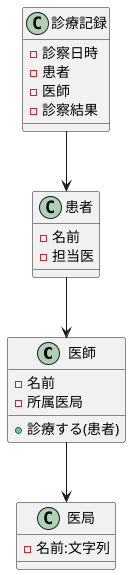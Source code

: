 @startuml 演習3-2_CL_医師と患者と医局と診療記録.pu
class 医師{
    -名前
    -所属医局
    +診療する(患者)
}
class 患者{
    -名前
    -担当医
}
class 診療記録{
    -診察日時
    -患者
    -医師
    -診察結果
}
class 医局{
    -名前:文字列
}
医師--> 医局
患者--> 医師
診療記録--> 患者

@enduml